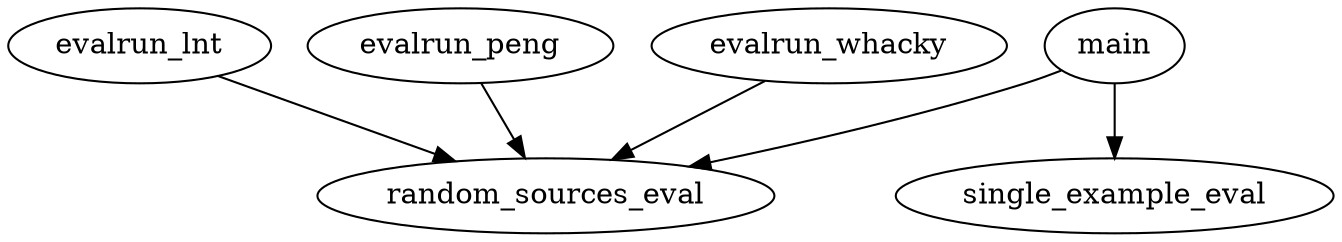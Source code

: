 /* Created by mdot for Matlab */
digraph m2html {
  evalrun_lnt -> random_sources_eval;
  evalrun_peng -> random_sources_eval;
  evalrun_whacky -> random_sources_eval;
  main -> random_sources_eval;
  main -> single_example_eval;

  evalrun_lnt [URL="evalrun_lnt.html"];
  evalrun_peng [URL="evalrun_peng.html"];
  evalrun_whacky [URL="evalrun_whacky.html"];
  main [URL="main.html"];
  random_sources_eval [URL="random_sources_eval.html"];
  single_example_eval [URL="single_example_eval.html"];
}